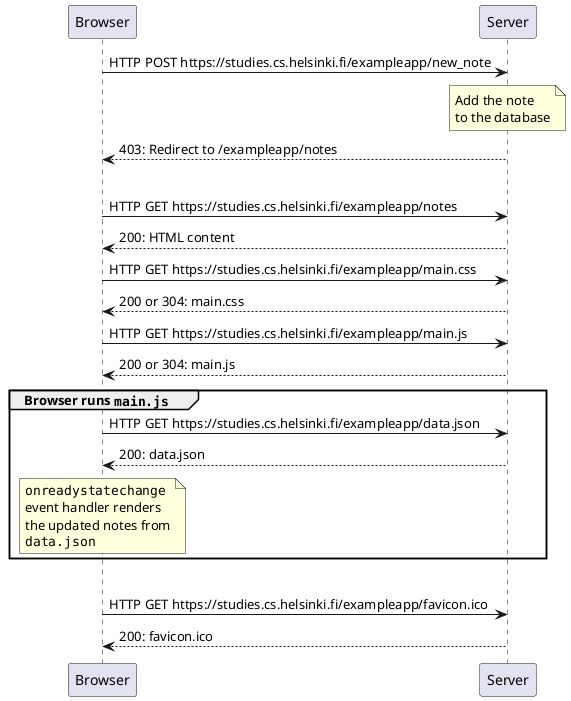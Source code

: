 @startuml
Browser -> Server: HTTP POST https://studies.cs.helsinki.fi/exampleapp/new_note
note over Server
	Add the note
	to the database
end note
Browser <-- Server: 403: Redirect to /exampleapp/notes

|||

Browser -> Server: HTTP GET https://studies.cs.helsinki.fi/exampleapp/notes
Browser <-- Server: 200: HTML content
Browser -> Server: HTTP GET https://studies.cs.helsinki.fi/exampleapp/main.css
Browser <-- Server: 200 or 304: main.css
Browser -> Server: HTTP GET https://studies.cs.helsinki.fi/exampleapp/main.js
Browser <-- Server: 200 or 304: main.js

group Browser runs ""main.js""
	Browser -> Server: HTTP GET https://studies.cs.helsinki.fi/exampleapp/data.json
	Browser <-- Server: 200: data.json

	note over Browser
		""onreadystatechange""
		event handler renders
		the updated notes from
		""data.json""
	end note
end

|||

Browser -> Server: HTTP GET https://studies.cs.helsinki.fi/exampleapp/favicon.ico
Browser <-- Server: 200: favicon.ico

@enduml
